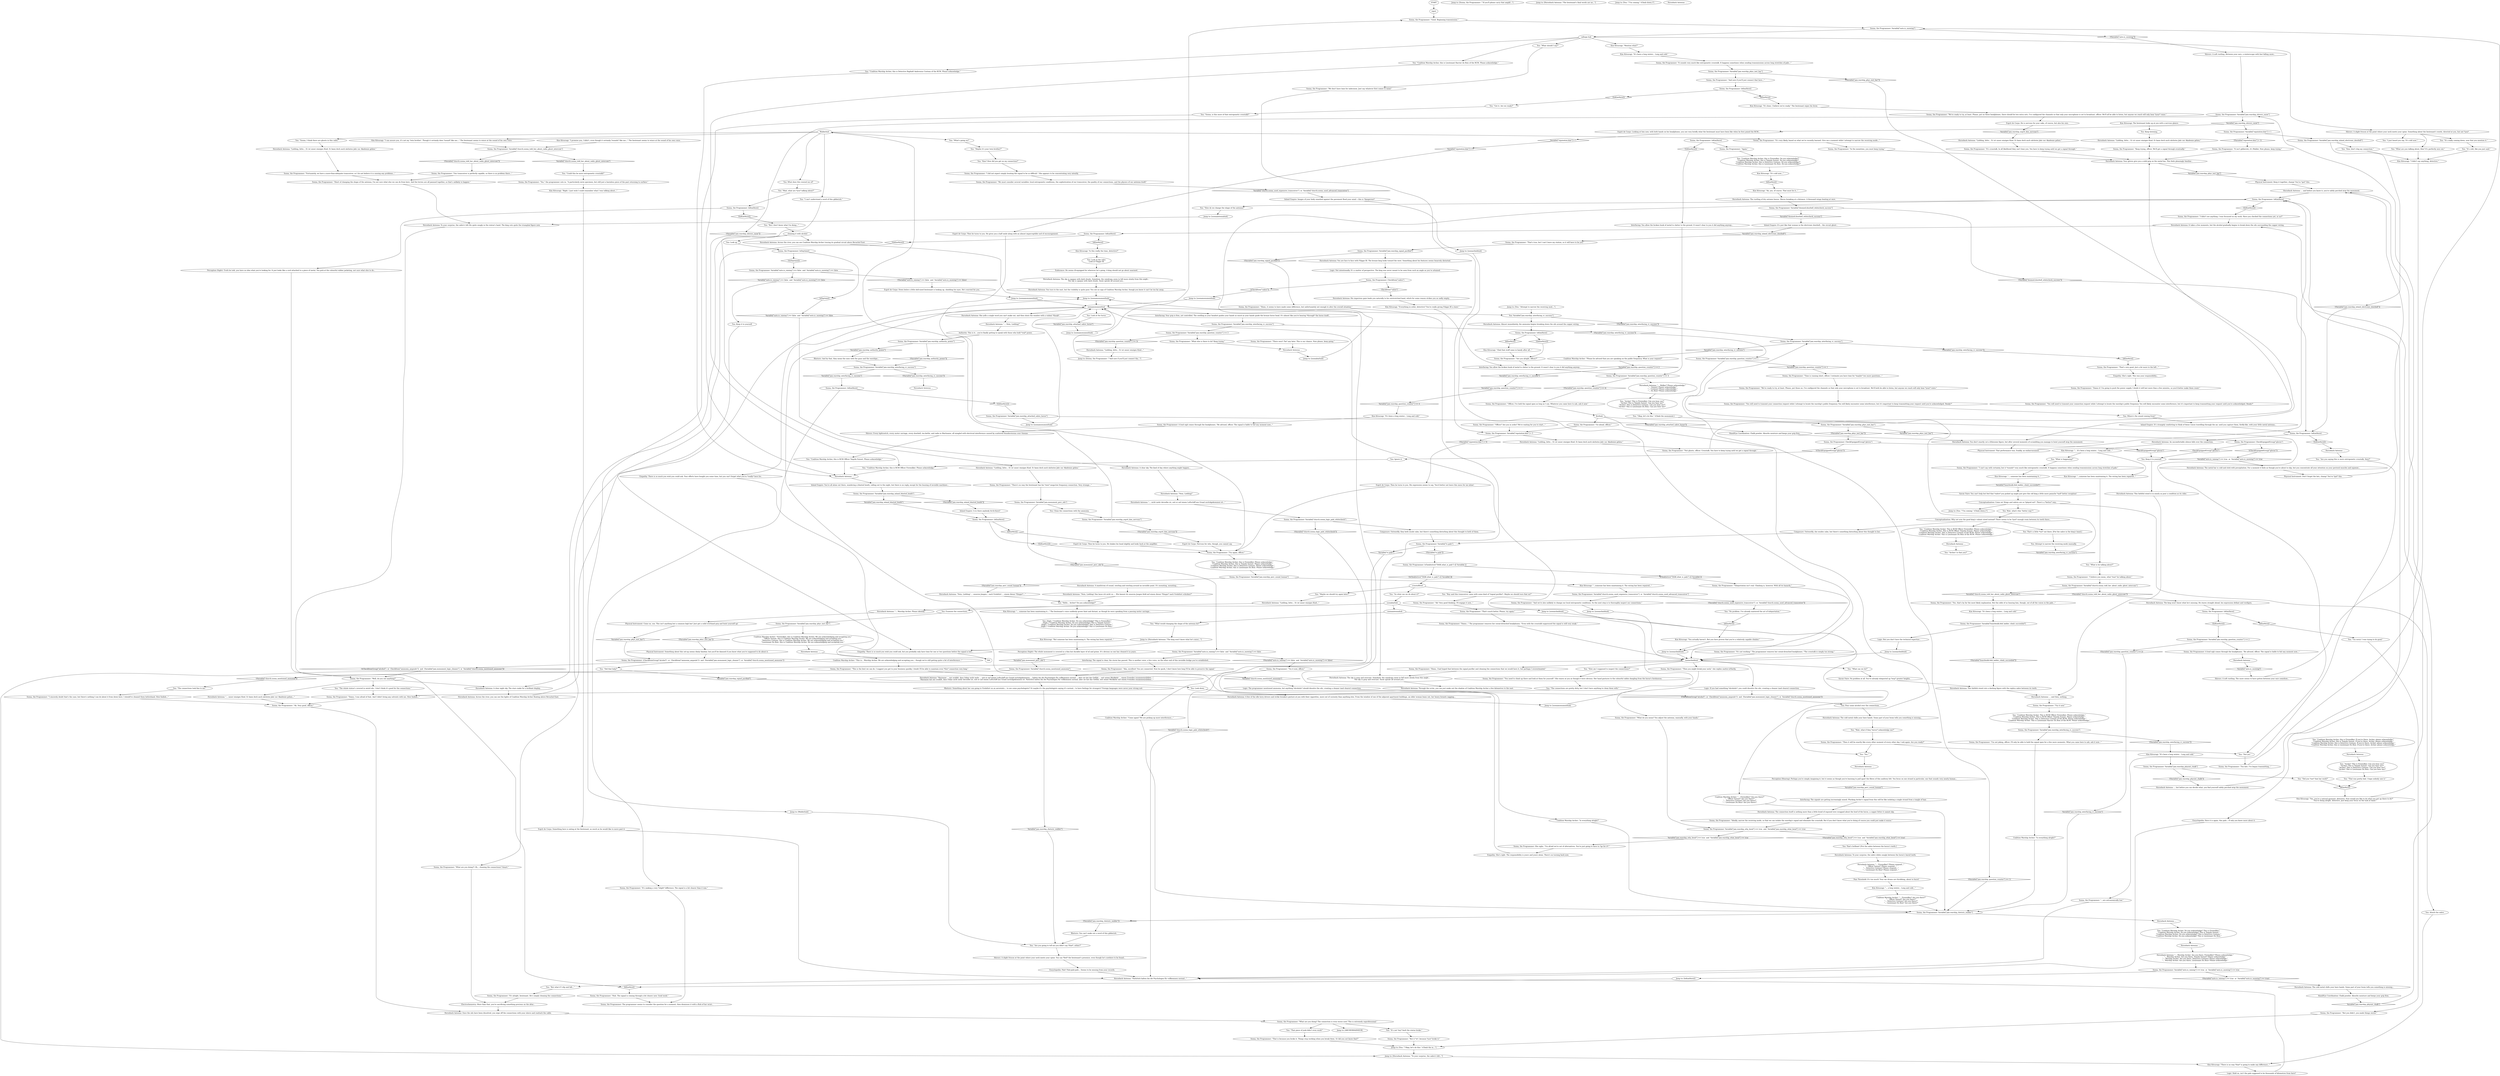 # JAM / COALITION WARSHIP ARCHER -- SOONA VERSION
# CUTSCENE where you attempt to contact Coalition Warship Archer with SOONA. PART OF THE MORALIST DREAM QUEST
# ==================================================
digraph G {
	  0 [label="START"];
	  1 [label="input"];
	  2 [label="You: \"Roy said this transceiver came with some kind of *signal purifier*. Maybe we should turn that on?\""];
	  3 [label="You: \"Yes.\""];
	  4 [label="Soona, the Programmer: \"Try again, officer.\""];
	  5 [label="Esprit de Corps: Then he turns to you. He gives you a half smile along with an almost imperceptible nod of encouragement."];
	  6 [label="Horseback Antenna: \"Liebling, bitte… Er ist unser einziges Kind. Er kann doch auch nächstes Jahr zur Akademie gehen.\""];
	  7 [label="You: \"What are you talking about, Kim? It's perfectly nice out.\""];
	  8 [label="Soona, the Programmer: \"I can't say with certainty, but it *sounds* very much like entroponetic crosstalk. It happens sometimes when sending transmissions across long stretches of pale.\""];
	  9 [label="Soona, the Programmer: \"It sounds very much like entroponetic crosstalk. It happens sometimes when sending transmissions across long stretches of pale...\""];
	  10 [label="Soona, the Programmer: \"We must consider several variables: local entroponetic conditions, the sophistication of our transceiver, the quality of our connections, and the physics of our antenna itself.\""];
	  11 [label="Soona, the Programmer: \"Damn, I was afraid of that. And I didn't bring any solvents with me. How foolish...\""];
	  12 [label="Soona, the Programmer: IsDaytime()"];
	  13 [label="IsDaytime()", shape=diamond];
	  14 [label="!(IsDaytime())", shape=diamond];
	  15 [label="Horseback Antenna: Through the scrim, you can just make out the shadow of Coalition Warship Archer a few kilometres to the east."];
	  16 [label="Soona, the Programmer: \"That is because you broke it. Things stop working when you break them. Or did you not know that?\""];
	  17 [label="Soona, the Programmer: \"Damn it! I'm going to push the power supply. I doubt it will last more than a few minutes, so you'd better make them count.\""];
	  18 [label="Soona, the Programmer: A loud sigh comes through the headphones. \"Be advised, officer. The signal is liable to fail any moment now...\""];
	  19 [label="Horseback Antenna: \"Liebling, bitte... Er ist unser einziges Kind...\""];
	  20 [label="Jump to: [Soona, the Programmer: \"\"If you'll please carry that amplif...\"]"];
	  21 [label="You: \"Maybe we should try again later?\""];
	  22 [label="Empathy: She's right. The responsibility is yours and yours alone. There's no turning back now."];
	  23 [label="Soona, the Programmer: She sighs. \"I'm afraid we're out of alternatives. You're just going to have to *go for it*.\""];
	  24 [label="Conceptualization: Come on! Kings and sabres are so *played out*. There's a *better* way..."];
	  25 [label="Horseback Antenna: ..."];
	  26 [label="Soona, the Programmer: IsKimHere()"];
	  27 [label="IsKimHere()", shape=diamond];
	  28 [label="!(IsKimHere())", shape=diamond];
	  29 [label="You: \"I can't understand a word of this gibberish.\""];
	  30 [label="Soona, the Programmer: \"I believe you mean, what *was* he talking about.\""];
	  31 [label="You: \"What is he talking about?\""];
	  32 [label="Jump to: [soonaclimbhub]"];
	  33 [label="Kim Kitsuragi: \"Is this really the time, detective?\""];
	  34 [label="Horseback Antenna: A few of the idle lorry drivers and strike breakers gesture at you with their cigarettes, more out of curiosity than anything else. From the window of one of the adjacent apartment buildings, an older woman leans out, her heavy breasts sagging..."];
	  35 [label="Jump to: [soonamonumenthub]"];
	  36 [label="You: \"It's not *my* fault the statue broke.\""];
	  37 [label="Jump to: [Horseback Antenna: \"The lieutenant's final words are ne...\"]"];
	  38 [label="You: \"Coalition Warship Archer, this is Firewalker. Please acknowledge.\"\n\"Coalition Warship Archer, this is Tequila Sunset. Please acknowledge.\"\n\"Coalition Warship Archer, this is Detective Costeau. Please acknowledge.\"\n\"Coalition Warship Archer, this is Lieutenant Du Bois. Please acknowledge.\""];
	  39 [label="Rhetoric: You can't make out a word of this gibberish."];
	  40 [label="Rhetoric: Something about her son going to Vredefort on an aerostatic... to see some psychologists? Or maybe it's the psychologists saying it's normal... to have feelings for strangers? Foreign languages were never your strong suit."];
	  41 [label="Soona, the Programmer: \"Ah! Very good thinking. I'll engage it now...\""];
	  42 [label="You: \"Archer! This is Firewalker. Can you hear me?\"\n\"Archer! This is Tequila Sunset. Can you hear me?\"\n\"Archer! This is Detective Costeau. Can you hear me?\"\n\"Archer! This is Lieutenant Du Bois. Can you hear me?\""];
	  43 [label="Soona, the Programmer: Variable[\"jam.warship_phys_inst_bar\"]"];
	  44 [label="Variable[\"jam.warship_phys_inst_bar\"]", shape=diamond];
	  45 [label="!(Variable[\"jam.warship_phys_inst_bar\"])", shape=diamond];
	  46 [label="Hand/Eye Coordination: Chalk powder. Absorbs moisture and keeps your grip firm."];
	  47 [label="Horseback Antenna: You don't exactly cut a lithesome figure, but after several moments of scrambling you manage to hoist yourself atop the monument."];
	  48 [label="Horseback Antenna: ... and before you know it, you're safely perched atop the monument."];
	  49 [label="You: \"Got it. Are we ready?\""];
	  50 [label="Shivers: A soft rustling. The snow seems to have gotten between your ears somehow..."];
	  51 [label="Soona, the Programmer: \"We don't have time for indecision. Just say whatever first comes to mind.\""];
	  52 [label="Perception (Hearing): Perhaps you're simply imagining it, but it seems as though you're learning to pull apart the fibres of this auditory felt. You focus on one strand in particular, one that sounds very nearly human..."];
	  53 [label="Soona, the Programmer: Variable[\"doomed.doorbell_whitecheck_success\"]"];
	  54 [label="Variable[\"doomed.doorbell_whitecheck_success\"]", shape=diamond];
	  55 [label="!(Variable[\"doomed.doorbell_whitecheck_success\"])", shape=diamond];
	  56 [label="Soona, the Programmer: \"Not ghosts, officer. Crosstalk. You have to keep trying until we get a signal through.\""];
	  57 [label="Kim Kitsuragi: \"It's been a long winter... Long and cold.\""];
	  58 [label="You: \"What can we do?\""];
	  59 [label="Soona, the Programmer: \"You need to climb up there and look at them for yourself.\" She stares at you as though it were obvious. Her hand gestures to the colourful cables dangling from the horse's forehooves."];
	  60 [label="Soona, the Programmer: \"I sincerely doubt that's the case, but there's nothing I can do about it from down here. I should've cleaned them beforehand. How foolish...\""];
	  61 [label="Horseback Antenna: Once the oils have been dissolved, you wipe off the connections with your sleeve and reattach the cable."];
	  62 [label="Soona, the Programmer: IsKimHere()"];
	  63 [label="IsKimHere()", shape=diamond];
	  64 [label="!(IsKimHere())", shape=diamond];
	  65 [label="You: Look at the horse."];
	  66 [label="Soona, the Programmer: Variable[\"jam.warship_question_counter\"] == 1"];
	  67 [label="Variable[\"jam.warship_question_counter\"] == 1", shape=diamond];
	  68 [label="!(Variable[\"jam.warship_question_counter\"] == 1)", shape=diamond];
	  69 [label="Physical Instrument: Keep it together, champ! You've *got* this."];
	  70 [label="Horseback Antenna: ..."];
	  71 [label="Coalition Warship Archer: \"This is... Warship Archer. We are acknowledging and accepting you... though we're still getting quite a bit of interference...\""];
	  72 [label="Soona, the Programmer: IsKimHere()"];
	  73 [label="IsKimHere()", shape=diamond];
	  74 [label="!(IsKimHere())", shape=diamond];
	  75 [label="Soona, the Programmer: \"Too late. I've begun transmitting...\""];
	  76 [label="Shivers: A soft rustling. Between your ears, a winterscape with fast falling snow..."];
	  77 [label="You: \"Coalition Warship Archer, this is Lieutenant Harrier du Bois of the RCM. Please acknowledge.\""];
	  78 [label="You: \"What's going on?\""];
	  79 [label="Kim Kitsuragi: \"Right. I just wish I could remember what I was talking about...\""];
	  80 [label="Soona, the Programmer: Variable[\"church.soona_told_her_about_radio_ghost_intercom\"]"];
	  81 [label="Variable[\"church.soona_told_her_about_radio_ghost_intercom\"]", shape=diamond];
	  82 [label="!(Variable[\"church.soona_told_her_about_radio_ghost_intercom\"])", shape=diamond];
	  83 [label="Soona, the Programmer: IsTaskActive(\"TASK.what_is_pale\")--[[ Variable[ ]]"];
	  84 [label="IsTaskActive(\"TASK.what_is_pale\")--[[ Variable[ ]]", shape=diamond];
	  85 [label="!(IsTaskActive(\"TASK.what_is_pale\")--[[ Variable[ ]])", shape=diamond];
	  86 [label="You: \"How am I supposed to inspect the connections?\""];
	  87 [label="Horseback Antenna: A clear sky. The kind of day where anything might happen..."];
	  88 [label="Soona, the Programmer: Variable[\"jam.warship_interfacing_rc_success\"]"];
	  89 [label="Variable[\"jam.warship_interfacing_rc_success\"]", shape=diamond];
	  90 [label="!(Variable[\"jam.warship_interfacing_rc_success\"])", shape=diamond];
	  91 [label="Interfacing: You allow the broken hunk of metal to clatter to the ground. It wasn't clear to you it did anything anyway..."];
	  92 [label="Soona, the Programmer: CheckEquippedGroup(\"gloves\")"];
	  93 [label="CheckEquippedGroup(\"gloves\")", shape=diamond];
	  94 [label="!(CheckEquippedGroup(\"gloves\"))", shape=diamond];
	  95 [label="Physical Instrument: Don't forget the lats, champ! You've *got* this."];
	  96 [label="Horseback Antenna: The metal bar is cold and slick with precipitation. For a moment it feels as though you're about to slip, but you concentrate all your attention on your pectoral muscles and squeeze..."];
	  97 [label="Soona, the Programmer: \"I didn't see anything. I was focussed on my work. Have you checked the connections yet, or no?\""];
	  98 [label="Physical Instrument: Something about this set-up seems dimly familiar, but you'll be damned if you know what you're supposed to do about it."];
	  99 [label="You: Wait, what's this \"better way\"?"];
	  100 [label="Soona, the Programmer: \"Try it now.\""];
	  101 [label="Pain Threshold: It's too much! Your ear drums are throbbing, about to burst!"];
	  102 [label="You: \"Coalition Warship Archer, this is Detective Raphaël Ambrosius Costeau of the RCM. Please acknowledge.\""];
	  103 [label="You: \"What should I say?\""];
	  104 [label="Inland Empire: I-i-is there anybody th-th-there?"];
	  105 [label="Esprit de Corps: Nervous for who, though, you cannot say."];
	  106 [label="Inland Empire: It's just like that woman in the electronic doorbell... the circuit ghost..."];
	  107 [label="Soona, the Programmer: \"In the meantime, you must keep trying.\""];
	  108 [label="Soona, the Programmer: Variable[\"church.soona_told_her_about_radio_ghost_intercom\"]"];
	  109 [label="Variable[\"church.soona_told_her_about_radio_ghost_intercom\"]", shape=diamond];
	  110 [label="!(Variable[\"church.soona_told_her_about_radio_ghost_intercom\"])", shape=diamond];
	  111 [label="You: \"Could this be more entroponetic crosstalk?\""];
	  112 [label="Soona, the Programmer: \"Yes,\" the programmer cuts in. \"A particularly eerie specimen, but still just a harmless piece of the past returning to surface.\""];
	  113 [label="Horseback Antenna: \"Natürlich halten ihn die Psychologen für vollkommen normal...\""];
	  114 [label="Soona, the Programmer: Variable[\"tc.pale\"]"];
	  115 [label="Variable[\"tc.pale\"]", shape=diamond];
	  116 [label="!(Variable[\"tc.pale\"])", shape=diamond];
	  117 [label="You: \"The whole statue's covered in weird oils. I don't think it's good for the connections.\""];
	  118 [label="Soona, the Programmer: IsKimHere()"];
	  119 [label="IsKimHere()", shape=diamond];
	  120 [label="!(IsKimHere())", shape=diamond];
	  121 [label="Electrochemistry: More than that, you're sacrificing something precious on the altar..."];
	  122 [label="Soona, the Programmer: Variable[\"auto.is_raining\"] == false  and  Variable[\"auto.is_snowing\"] == false"];
	  123 [label="Variable[\"auto.is_raining\"] == false  and  Variable[\"auto.is_snowing\"] == false", shape=diamond];
	  124 [label="!(Variable[\"auto.is_raining\"] == false  and  Variable[\"auto.is_snowing\"] == false)", shape=diamond];
	  125 [label="Soona, the Programmer: Variable[\"jam.warship_authority_power\"]"];
	  126 [label="Variable[\"jam.warship_authority_power\"]", shape=diamond];
	  127 [label="!(Variable[\"jam.warship_authority_power\"])", shape=diamond];
	  128 [label="Soona, the Programmer: Variable[\"jam.warship_interfacing_rc_success\"]"];
	  129 [label="Variable[\"jam.warship_interfacing_rc_success\"]", shape=diamond];
	  130 [label="!(Variable[\"jam.warship_interfacing_rc_success\"])", shape=diamond];
	  131 [label="You: \"That piece of junk didn't even work!\""];
	  132 [label="Horseback Antenna: ... but before you can decide what, you find yourself safely perched atop the monument."];
	  133 [label="Soona, the Programmer: Variable[\"jam.warship_why_bend\"] == true  and  Variable[\"jam.warship_what_bend\"] == true"];
	  134 [label="Variable[\"jam.warship_why_bend\"] == true  and  Variable[\"jam.warship_what_bend\"] == true", shape=diamond];
	  135 [label="!(Variable[\"jam.warship_why_bend\"] == true  and  Variable[\"jam.warship_what_bend\"] == true)", shape=diamond];
	  136 [label="Coalition Warship Archer: \"Is everything alright?\""];
	  137 [label="Kim Kitsuragi: \"It's been a long winter... Long and cold.\""];
	  138 [label="You: \"Not yet.\""];
	  139 [label="Soona, the Programmer: \"Then it will be exactly like every other moment of every other day. I ask again: Are you ready?\""];
	  140 [label="Esprit de Corps: Then he turns to you. His expression seems to say, 'You'd better not leave this mess for me alone'."];
	  141 [label="Kim Kitsuragi: \"I didn't say anything, detective.\""];
	  142 [label="Jump to: [soonaclimbhub]"];
	  143 [label="Kim Kitsuragi: \"Glad that stuff came in handy after all...\""];
	  144 [label="Logic: Not intentionally. It’s a matter of perspective. The king was never meant to be seen from such an angle as you’ve attained."];
	  145 [label="Horseback Antenna: You turn to the east, but the visibility is quite poor. You see no sign of Coalition Warship Archer, though you know it can't be too far away."];
	  146 [label="Horseback Antenna: His imperious gaze leads you naturally to his outstretched hand, which for some reason strikes you as sadly empty..."];
	  147 [label="Jump to: [soonamonumenthub]"];
	  148 [label="Soona, the Programmer: \"But you didn't, you made things worse.\""];
	  149 [label="Soona, the Programmer: \"But it *is*, because *you* broke it.\""];
	  150 [label="Soona, the Programmer: \"This is the best we can do. I suggest you get to your business quickly. I doubt I'll be able to maintain even *this* connection very long.\""];
	  151 [label="Jump to: [You: \"\"I'm coming.\" (Climb down.)\"]"];
	  152 [label="Jump to: [You: \"Attempt to narrow the receiving mod...\"]"];
	  153 [label="You: \"Coalition Warship Archer, this is Firewalker. Do you acknowledge?\"\n\"Coalition Warship Archer, this is Tequila Sunset. Do you acknowledge?\"\n\"Coalition Warship Archer, this is Detective Costeau. Do you acknowledge?\"\n\"Coalition Warship Archer, this is Lieutenant Du Bois. Do you acknowledge?\""];
	  154 [label="You: \"So what can we do about it?\""];
	  155 [label="Kim Kitsuragi: \"But someone has been maintaining it. The wiring has been repaired...\""];
	  156 [label="Horseback Antenna: The cold metal chills your bare hands. Some part of your brain tells you something is missing..."];
	  157 [label="You: \"What would changing the shape of the antenna do?\""];
	  158 [label="You: That's a little *too* out there. [Put the sabre in the king's hand.]"];
	  159 [label="Horseback Antenna: To your surprise, the sabre slides snugly between the horse's bared teeth."];
	  160 [label="You: \"Coalition Warship Archer. This is RCM Officer Firewalker. Please acknowledge.\"\n\"Coalition Warship Archer. This is RCM Officer Tequila Sunset. Please acknowledge.\"\n\"Coalition Warship Archer. This is Detective Costeau of the RCM. Please acknowledge.\"\n\"Coalition Warship Archer. This is Lieutenant Harrier Du Bois of the RCM. Please acknowledge.\""];
	  161 [label="Soona, the Programmer: \"We're ready to try, at least. Please, put on these headphones, there should be two extra sets. I've configured the channels so that only your microphone is set to broadcast, officer. We'll all be able to listen, but anyone we reach will only hear *your* voice.\""];
	  162 [label="Soona, the Programmer: Variable[\"jam.warship_inland_blasted_heath\"]"];
	  163 [label="Variable[\"jam.warship_inland_blasted_heath\"]", shape=diamond];
	  164 [label="!(Variable[\"jam.warship_inland_blasted_heath\"])", shape=diamond];
	  165 [label="You: What does this remind me of?"];
	  166 [label="You: \"It's really coming down, now that you mention it.\""];
	  167 [label="Jump to: [soonaclimbhub]"];
	  168 [label="Soona, the Programmer: Variable[\"church.soona_mentioned_ammonia\"]"];
	  169 [label="Variable[\"church.soona_mentioned_ammonia\"]", shape=diamond];
	  170 [label="!(Variable[\"church.soona_mentioned_ammonia\"])", shape=diamond];
	  171 [label="Soona, the Programmer: \"Well, do you see anything?\""];
	  172 [label="Soona, the Programmer: \"What are you doing?! Oh... cleaning the connections? Smart.\""];
	  173 [label="Soona, the Programmer: CheckItem(\"sabre\")"];
	  174 [label="CheckItem(\"sabre\")", shape=diamond];
	  175 [label="!(CheckItem(\"sabre\"))", shape=diamond];
	  176 [label="Soona, the Programmer: IsKimHere()"];
	  177 [label="IsKimHere()", shape=diamond];
	  178 [label="!(IsKimHere())", shape=diamond];
	  179 [label="Horseback Antenna: ..."];
	  180 [label="Soona, the Programmer: \"Officer, I've held the signal open as long as I can. Whatever you came here to ask, ask it now.\""];
	  181 [label="You: \"Hello... Archer? Do you acknowledge?\""];
	  182 [label="Kim Kitsuragi: \"It's cold now...\""];
	  183 [label="Horseback Antenna: \"... Warship Archer. Are you there, Firewalker? Please acknowledge.\"\n\"... Warship Archer. Are you there, Tequila Sunset? Please acknowledge.\"\n\"... Warship Archer. Are you there, Detective Costeau? Please acknowledge.\"\n\"... Warship Archer. Are you there, Lieutenant Du Bois? Please acknowledge.\""];
	  184 [label="Horseback Antenna: \"... Warship Archer. Please identify.\""];
	  185 [label="Kim Kitsuragi: \"Yes, you're a natural gymnast, detective. Now would you like to do what you got up there to do?\"\n\"You're doing alright, detective. Just keep your focus on the task at hand.\"
"];
	  186 [label="You: Attach the sabre."];
	  187 [label="Kim Kitsuragi: \"... a long winter... Long and cold...\""];
	  188 [label="Soona, the Programmer: CheckEquippedGroup(\"gloves\")"];
	  189 [label="CheckEquippedGroup(\"gloves\")", shape=diamond];
	  190 [label="!(CheckEquippedGroup(\"gloves\"))", shape=diamond];
	  191 [label="Kim Kitsuragi: \"It's done. I believe we're ready.\" The lieutenant wipes his brow."];
	  192 [label="Soona, the Programmer: Variable[\"jam.warship_shivers_snow\"]"];
	  193 [label="Variable[\"jam.warship_shivers_snow\"]", shape=diamond];
	  194 [label="!(Variable[\"jam.warship_shivers_snow\"])", shape=diamond];
	  195 [label="Inland Empire: You're all alone out there, wandering a blasted heath, calling out to the night, but there is no reply, except for the buzzing of invisible machines..."];
	  196 [label="Soona, the Programmer: \"It's crosstalk. In all likelihood they can't hear you. You have to keep trying until we get a signal through.\""];
	  197 [label="Soona, the Programmer: \"Keep trying, officer. We'll get a signal through eventually.\""];
	  198 [label="Horseback Antenna: \"Liebling, bitte… Er ist unser einziges Kind. Er kann doch auch nächstes Jahr zur Akademie gehen.\""];
	  199 [label="Kim Kitsuragi: \"... It's been a long winter... Long and cold...\""];
	  200 [label="Esprit de Corps: Something here is eating at the lieutenant, as much as he would like to move past it."];
	  201 [label="soonaclimbhub"];
	  202 [label="Kim Kitsuragi: \"You actually haven't. But you have proven that you're a relatively capable climber.\""];
	  203 [label="Soona, the Programmer: \"Hmm, it seems to have made some difference, but unfortunately not enough to alter the overall situation.\""];
	  204 [label="Logic: The programmer mentioned ammonia, but anything *alcoholic* should dissolve the oils, creating a cleaner (and clearer) connection."];
	  205 [label="soonamonumenthub"];
	  206 [label="Horseback Antenna: Across the river, you can see the lights of Coalition Warship Archer floating above Revachol East."];
	  207 [label="Rhetoric: And by that, they mean the ones with the guns and the warships..."];
	  208 [label="Horseback Antenna: \"Nein, Liebling! ... unseren Jungen... nach Vredefort ... einem dieser *Dinger*...\""];
	  209 [label="Horseback Antenna: ..."];
	  210 [label="Physical Instrument: That performance was, frankly, an embarrassment."];
	  211 [label="Conceptualization: Why not arm the good king's valiant steed instead? There seems to be *just* enough room between its teeth there..."];
	  212 [label="Kim Kitsuragi: \"It's been a long winter... Long and cold.\""];
	  213 [label="Soona, the Programmer: \"Officer? Are you in order? We're waiting for you to start...\""];
	  214 [label="You: \"Coalition Warship Archer, this is RCM Officer Tequila Sunset. Please acknowledge.\""];
	  215 [label="Kim Kitsuragi: \"Mention what?\""];
	  216 [label="You: \"It's cold, like you just said.\""];
	  217 [label="Kim Kitsuragi: \"It's been a long winter... Long and cold.\""];
	  218 [label="Soona, the Programmer: IsKimHere()"];
	  219 [label="IsKimHere()", shape=diamond];
	  220 [label="!(IsKimHere())", shape=diamond];
	  221 [label="Perception (Sight): Truth be told, you have no idea what you're looking for. It just looks like a cord attached to a piece of metal. You pick at the colourful rubber jacketing, not sure what else to do..."];
	  222 [label="Soona, the Programmer: Variable[\"auto.is_raining\"] == false  and  Variable[\"auto.is_snowing\"] == false"];
	  223 [label="Variable[\"auto.is_raining\"] == false  and  Variable[\"auto.is_snowing\"] == false", shape=diamond];
	  224 [label="!(Variable[\"auto.is_raining\"] == false  and  Variable[\"auto.is_snowing\"] == false)", shape=diamond];
	  225 [label="Interfacing: The signal is clear, the storm has passed. This is another voice, a live voice, on the other end of this invisible bridge you've established..."];
	  226 [label="Authority: This is it... you're finally getting to speak with those who hold *real* power."];
	  227 [label="Horseback Antenna: \"Marianne ... mir erzählt, dass Oskar nicht mehr ... seit er auf einem Luftschiff aus Graad zurückgekommen ... halten ihn die Psychologen für vollkommen normal ... aber sie hat das Gefühl ... seit seiner Rückkehr ... einem Fremden zusammenzuleben...\"\n\"Marianne hat mir erzählt, dass Oskar nicht mehr derselbe ist, seit er auf einem Luftschiff aus Graad zurückgekommen ist. Natürlich halten ihn die Psychologen für vollkommen normal, aber sie hat das Gefühl, seit seiner Rückkehr mit einem Fremden zusammenzuleben...\""];
	  228 [label="Kim Kitsuragi: \"... someone has been maintaining it...\" The lieutenant's voice suddenly grows faint and distant, as though he were speaking from a passing motor carriage..."];
	  229 [label="Soona, the Programmer: \"That's much better. Please, try again.\""];
	  230 [label="You: (Sigh.) \"Coalition Warship Archer. Do you acknowledge? This is Firewalker.\"\n(Sigh.) \"Coalition Warship Archer. Do you acknowledge? This is Tequila Sunset.\"\n(Sigh.) \"Coalition Warship Archer. Do you acknowledge? This is Detective Costeau.\"\n(Sigh.) \"Coalition Warship Archer. Do you acknowledge? This is Lieutenant Du Bois.\""];
	  231 [label="Horseback Antenna: ..."];
	  232 [label="Perception (Sight): The whole monument is covered in a thin but durable layer of oil and grime. It's obvious no one has cleaned it in years."];
	  233 [label="Soona, the Programmer: \"Ideally, narrow the receiving mode, so that we can isolate the warship's signal and eliminate the crosstalk. But if you don't know what you're doing of course you could just make it worse.\""];
	  234 [label="Jump to: [Horseback Antenna: \"The king won't know what he's missi...\"]"];
	  235 [label="Horseback Antenna: This faithful steed is in nearly as poor a condition as its rider."];
	  236 [label="Hand/Eye Coordination: Chalk powder. Absorbs moisture and keeps your grip firm."];
	  237 [label="You: \"Wait, what if they *never* acknowledge me?\""];
	  238 [label="Soona, the Programmer: \"Go ahead, officer.\""];
	  239 [label="You: \"Coalition Warship Archer, this is RCM Officer Firewalker. Please acknowledge.\""];
	  240 [label="Shivers: A slight frisson at the point where your neck meets your spine. Something about the lieutenant's words, directed at you, but not *you*."];
	  241 [label="Kim Kitsuragi: \"Ah, yes, of course. That must be it...\""];
	  242 [label="Kim Kitsuragi: \"... someone has been maintaining it...\""];
	  243 [label="Jump to: [soonaclimbhub]"];
	  244 [label="Soona, the Programmer: Variable[\"jam.warship_signal_purified\"]"];
	  245 [label="Variable[\"jam.warship_signal_purified\"]", shape=diamond];
	  246 [label="!(Variable[\"jam.warship_signal_purified\"])", shape=diamond];
	  247 [label="Horseback Antenna: You are face to face with Filippe III. The bronze king looks toward the west. Something about his features seems bizarrely distorted."];
	  248 [label="Endurance: He seems ill-equipped for wherever he’s going. A king should not go about unarmed."];
	  249 [label="Kim Kitsuragi: \"Everything in order, detective? You're really giving Filippe III a stare.\""];
	  250 [label="You: \"I'm sorry! I was trying to do good.\""];
	  251 [label="Jump to: [ARCHERMAINHUB]"];
	  252 [label="Soona, the Programmer: Variable[\"jam.warship_rhetoric_walder\"]"];
	  253 [label="Variable[\"jam.warship_rhetoric_walder\"]", shape=diamond];
	  254 [label="!(Variable[\"jam.warship_rhetoric_walder\"])", shape=diamond];
	  255 [label="Horseback Antenna: ..."];
	  256 [label="Horseback Antenna: ..."];
	  257 [label="You: \"That was pretty bad. I hope nobody saw it.\""];
	  258 [label="You: Examine the connections."];
	  259 [label="soonaantennahub"];
	  260 [label="Horseback Antenna: To your surprise, the sabre's hilt fits quite snugly in the statue's hand. The king cuts quite the triumphal figure now."];
	  261 [label="Kim Kitsuragi: \"There is no way *that* is going to make any difference...\""];
	  262 [label="Soona, the Programmer: \"Huh. The signal is coming through a bit clearer now. Good work.\""];
	  263 [label="Soona, the Programmer: Variable[\"jam.warship_attached_sabre_horse\"]"];
	  264 [label="Variable[\"jam.warship_attached_sabre_horse\"]", shape=diamond];
	  265 [label="!(Variable[\"jam.warship_attached_sabre_horse\"])", shape=diamond];
	  266 [label="Jump to: [soonamonumenthub]"];
	  267 [label="Soona, the Programmer: The programmer seems to consider the question for a moment, then dismisses it with a flick of her wrist..."];
	  268 [label="Kim Kitsuragi: The lieutenant looks up at you with a nervous glance."];
	  269 [label="Esprit de Corps: Then he turns to you. He shakes his head slightly and looks back at the amplifier."];
	  270 [label="Soona, the Programmer: \"It isn't gibberish, it's Walder. Now please, keep trying.\""];
	  271 [label="Soona, the Programmer: \"There's no way the lieutenant has his *own* mega-low frequency connection. Very strange...\""];
	  272 [label="Soona, the Programmer: \"I did not expect simply locating the signal to be so difficult.\" She appears to be concentrating very intently."];
	  273 [label="Savoir Faire: No problem at all. You've already teleported up *way* greater heights."];
	  274 [label="Savoir Faire: You can't help but feel that *sabre* you picked up might just give this old king a little more panache *and* better reception!"];
	  275 [label="Horseback Antenna: The sky is opaque with dark clouds. Somehow, the raindrops seem to fall more slowly from this angle...\nThe sky is opaque with dark clouds. Snow spirals all around you..."];
	  276 [label="Esprit de Corps: Down below a little doll-sized lieutenant is looking up, shielding his eyes. He's worried for you."];
	  277 [label="Horseback Antenna: \"... Nein, Liebling!\""];
	  278 [label="Empathy: She's right. This was your responsibility..."];
	  279 [label="Jump to: [You: \"\"Okay, let's do this.\" (Climb the m...\"]"];
	  280 [label="Soona, the Programmer: \"There won't *be* any later. This is our chance. Now please, keep going.\""];
	  281 [label="Horseback Antenna: \"Liebling, bitte… Er ist unser einziges Kind...\""];
	  282 [label="You: \"Okay, let's do this.\" (Climb the monument.)"];
	  283 [label="Jump to: [Horseback Antenna: \"To your surprise, the sabre's hilt...\"]"];
	  284 [label="You: Attempt to narrow the receiving mode manually."];
	  285 [label="You: Variable[\"jam.warship_interfacing_rc_success\"]"];
	  286 [label="Variable[\"jam.warship_interfacing_rc_success\"]", shape=diamond];
	  287 [label="!(Variable[\"jam.warship_interfacing_rc_success\"])", shape=diamond];
	  288 [label="Horseback Antenna: Almost immediately, the ammonia begins breaking down the oils around the copper wiring."];
	  289 [label="Soona, the Programmer: Variable[\"jam.warship_esprit_kim_nervous\"]"];
	  290 [label="Variable[\"jam.warship_esprit_kim_nervous\"]", shape=diamond];
	  291 [label="!(Variable[\"jam.warship_esprit_kim_nervous\"])", shape=diamond];
	  292 [label="Walderhub"];
	  293 [label="You: \"Are you going to tell me you didn't say *that*, either?\""];
	  294 [label="Kim Kitsuragi: \"...someone has been maintaining it. The wiring has been repaired...\""];
	  295 [label="You: \"Are you saying this is more entroponetic crosstalk, then?\""];
	  296 [label="Soona, the Programmer: \"Yes, that's by far the most likely explanation. But the odds of us hearing him, though, out of all the voices in the pale...\""];
	  297 [label="Soona, the Programmer: \"...are astronomically low.\""];
	  298 [label="Soona, the Programmer: Variable[\"boardwalk.feld_ladder_climb_succeeded\"]"];
	  299 [label="Variable[\"boardwalk.feld_ladder_climb_succeeded\"]", shape=diamond];
	  300 [label="!(Variable[\"boardwalk.feld_ladder_climb_succeeded\"])", shape=diamond];
	  301 [label="Logic: But you don't have the technical expertise..."];
	  302 [label="You: \"The connections are pretty dirty, but I don't have anything to clean them with.\""];
	  303 [label="Horseback Antenna: \"... unser einziges Kind. Er kann doch auch nächstes Jahr zur Akademie gehen...\""];
	  304 [label="Horseback Antenna: The sky is gray and overcast. Somehow, the raindrops seem to fall more slowly from this angle...\nThe sky is gray and overcast. Snow spirals all around you..."];
	  305 [label="Soona, the Programmer: \"Try it now, officer.\""];
	  306 [label="Soona, the Programmer: \"Aha, excellent! You are connected. Now be quick, I don't know how long I'll be able to preserve the signal.\""];
	  307 [label="Horseback Antenna: ..."];
	  308 [label="Soona, the Programmer: Variable[\"jam.warship_interfacing_rc_success\"]"];
	  309 [label="Variable[\"jam.warship_interfacing_rc_success\"]", shape=diamond];
	  310 [label="!(Variable[\"jam.warship_interfacing_rc_success\"])", shape=diamond];
	  311 [label="Soona, the Programmer: \"I'm not joking, officer. I'll only be able to hold the signal open for a few more moments. What you came here to ask, ask it now...\""];
	  312 [label="Soona, the Programmer: \"Time is running short, officer. I estimate you have time for *maybe* two more questions...\""];
	  313 [label="Jump to: [Soona, the Programmer: \"\"And now if you'll just connect tha...\"]"];
	  314 [label="You: \"Coalition Warship Archer, this is Firewalker. If you're there, Archer, please acknowledge.\"\n\"Coalition Warship Archer, this is Tequila Sunset. If you're there, Archer, please acknowledge.\"\n\"Coalition Warship Archer, this is Detective Costeau. If you're there, Archer, please acknowledge.\"\n\"Coalition Warship Archer, this is Lieutenant Du Bois. If you're there, Archer, please acknowledge.\"
"];
	  315 [label="Horseback Antenna: Your gloves give you a solid grip on the metal bar. This feels pleasingly familiar..."];
	  316 [label="You: Keep it to yourself."];
	  317 [label="You: \"Coalition Warship Archer. This is RCM Officer Firewalker. Please acknowledge.\"\n\"Coalition Warship Archer. This is RCM Officer Tequila Sunset. Please acknowledge.\"\n\"Coalition Warship Archer. This is Detective Costeau of the RCM. Please acknowledge.\"\n\"Coalition Warship Archer. This is Lieutenant Du Bois of the RCM. Please acknowledge.\""];
	  318 [label="Coalition Warship Archer: \"Is everything alright?\""];
	  319 [label="firsthub"];
	  320 [label="You: Where's the sound coming from?"];
	  321 [label="Soona, the Programmer: Variable[\"reputation.kim\"] > 1"];
	  322 [label="Variable[\"reputation.kim\"] > 1", shape=diamond];
	  323 [label="!(Variable[\"reputation.kim\"] > 1)", shape=diamond];
	  324 [label="Soona, the Programmer: Variable[\"jam.warship_inland_electronic_doorbell\"]"];
	  325 [label="Variable[\"jam.warship_inland_electronic_doorbell\"]", shape=diamond];
	  326 [label="!(Variable[\"jam.warship_inland_electronic_doorbell\"])", shape=diamond];
	  327 [label="You: \"Kim, don't clog my connection.\""];
	  328 [label="You: \"I just heard you say, 'It's cold now'.\""];
	  329 [label="Kim Kitsuragi: \"I promise you, I didn't, even though it certainly *sounds* like me...\" The lieutenant seems to wince at the sound of his own voice."];
	  330 [label="Shivers: A slight frisson at the point where your neck meets your spine. You can *feel* the lieutenant's presence, even though he's nowhere to be found..."];
	  331 [label="Horseback Antenna: ..."];
	  332 [label="Soona, the Programmer: Variable[\"jam.monument_perc_oils\"]"];
	  333 [label="Variable[\"jam.monument_perc_oils\"]", shape=diamond];
	  334 [label="!(Variable[\"jam.monument_perc_oils\"])", shape=diamond];
	  335 [label="You: Clean the connections with the ammonia."];
	  336 [label="Horseback Antenna: Across the river, you can see Coalition Warship Archer tracing its gradual circuit above Revachol East."];
	  337 [label="Horseback Antenna: \"Nein, Liebling!\""];
	  338 [label="Soona, the Programmer: Variable[\"jam.warship_question_counter\"] == 4"];
	  339 [label="Variable[\"jam.warship_question_counter\"] == 4", shape=diamond];
	  340 [label="!(Variable[\"jam.warship_question_counter\"] == 4)", shape=diamond];
	  341 [label="Horseback Antenna: \"... Walker? Please acknowledge.\"\n\"... Sunset? Please acknowledge.\"\n\"... Costeau? Please acknowledge.\"\n\"... Du Bois? Please acknowledge.\""];
	  342 [label="Jump to: [soonabarhub]"];
	  343 [label="Horseback Antenna: It takes a few moments, but the alcohol gradually begins to break down the oils surrounding the copper wiring."];
	  344 [label="Horseback Antenna: The cold metal chills your bare hands. Some part of your brain tells you something is missing..."];
	  345 [label="You: Ignore it."];
	  346 [label="Esprit de Corps: Looking at him now, with both hands on his headphones, you see very briefly what the lieutenant must have been like when he first joined the RCM..."];
	  347 [label="Horseback Antenna: \"Liebling, bitte… Er ist unser einziges Kind. Er kann doch auch nächstes Jahr zur Akademie gehen.\""];
	  348 [label="You: \"Maybe it's your twin brother?\""];
	  349 [label="You: \"What is happening?\""];
	  350 [label="Soona, the Programmer: \"Our transceiver is perfectly capable, so there is no problem there...\""];
	  351 [label="You: \"No problem. I've already mastered the art of teleportation.\""];
	  352 [label="Soona, the Programmer: \"Hmm, I had hoped that between the signal purifier and cleaning the connections that we would have it, but perhaps I overestimated.\""];
	  353 [label="You: Look down."];
	  354 [label="Horseback Antenna: She yells a single word you can't make out, and then shuts the window with a violent *thunk*."];
	  355 [label="Jump to: [soonamonumenthub]"];
	  356 [label="Jump to: [soonamonumenthub]"];
	  357 [label="Interfacing: You allow the broken hunk of metal to clatter to the ground. It wasn't clear to you it did anything anyway..."];
	  358 [label="Soona, the Programmer: \"That's very good. Just a bit more to the left...\""];
	  359 [label="Soona, the Programmer: Variable[\"jam.warship_interfacing_rc_success\"]"];
	  360 [label="Variable[\"jam.warship_interfacing_rc_success\"]", shape=diamond];
	  361 [label="!(Variable[\"jam.warship_interfacing_rc_success\"])", shape=diamond];
	  362 [label="Soona, the Programmer: Variable[\"jam.warship_question_counter\"] >= 3"];
	  363 [label="Variable[\"jam.warship_question_counter\"] >= 3", shape=diamond];
	  364 [label="!(Variable[\"jam.warship_question_counter\"] >= 3)", shape=diamond];
	  365 [label="Soona, the Programmer: \"What else is there to do? Keep trying.\""];
	  366 [label="soonabarhub"];
	  367 [label="Soona, the Programmer: IsKimHere()"];
	  368 [label="IsKimHere()", shape=diamond];
	  369 [label="!(IsKimHere())", shape=diamond];
	  370 [label="You: \"How do we change the shape of the antenna?\""];
	  371 [label="Coalition Warship Archer: \"... Firewalker? Are you there?\"\n\"... Officer Sunset? Are you there?\"\n\"... Detective Costeau? Are you there?\"\n\"... Lieutenant Du Bois? Are you there?\""];
	  372 [label="Shivers: Every lightswitch, every motor carriage, every doorbell, tea kettle, and radio in Martinaise, all mingled with electrical interference caused by scattered thunderstorms over Ozonne."];
	  373 [label="Inland Empire: It's strangely comforting to think of these voices travelling through the air, until you capture them, firefly-like, with your little metal antenna..."];
	  374 [label="Soona, the Programmer: \"That's true, but I can't leave my station, so it will have to be you.\""];
	  375 [label="cleaning it with alcohol"];
	  376 [label="You: Pour some alcohol over the connections."];
	  377 [label="You: Look up."];
	  378 [label="Empathy: There is so much you wish you could ask. Your efforts have bought you some time, but you can't forget what you're *really* here for..."];
	  379 [label="Soona, the Programmer: IsKimHere()"];
	  380 [label="IsKimHere()", shape=diamond];
	  381 [label="!(IsKimHere())", shape=diamond];
	  382 [label="Soona, the Programmer: \"It's making a very *slight* difference. The signal is a bit clearer than it was.\""];
	  383 [label="Logic: Hold on, isn't the pale supposed to be thousands of kilometres from here?"];
	  384 [label="Coalition Warship Archer: \"Come again? We are picking up more interference...\""];
	  385 [label="Soona, the Programmer: \"We're ready to try, at least. Please, put those on. I've configured the channels so that only your microphone is set to broadcast. We'll both be able to listen, but anyone we reach will only hear *your* voice.\""];
	  386 [label="You: \"Soona, is this more of that entroponetic crosstalk?\""];
	  387 [label="You: \"Soona, I think there are ghosts in this radio.\""];
	  388 [label="Kim Kitsuragi: \"I can assure you, it's not my 'twin brother'. Though it certainly does *sound* like me...\" The lieutenant seems to wince at the sound of his own voice."];
	  389 [label="You: \"Kim? How did you get on my connection?\""];
	  390 [label="Encyclopedia: Pale? Pale-pale-pale... Seems to be missing from your records."];
	  391 [label="crosstalkhub"];
	  392 [label="You: \"But what if I slip and fall...\""];
	  393 [label="Logic: If you had something *alcoholic*, you could dissolve the oils, creating a cleaner (and clearer) connection."];
	  394 [label="You: \"The connections look fine to me.\""];
	  395 [label="Horseback Antenna: A clear night sky. The stars make for a brilliant display..."];
	  396 [label="You: Keep it to yourself."];
	  397 [label="Jump to: [You: \"\"I'm coming.\" (Climb down.)\"]"];
	  398 [label="Soona, the Programmer: IsKimHere()"];
	  399 [label="IsKimHere()", shape=diamond];
	  400 [label="!(IsKimHere())", shape=diamond];
	  401 [label="Soona, the Programmer: \"Again.\""];
	  402 [label="You: \"Coalition Warship Archer. Do you acknowledge? This is Firewalker.\"\n\"Coalition Warship Archer. Do you acknowledge? This is Tequila Sunset.\"\n\"Coalition Warship Archer. Do you acknowledge? This is Detective Costeau.\"\n\"Coalition Warship Archer. Do you acknowledge? This is Lieutenant Du Bois.\""];
	  403 [label="Soona, the Programmer: \"Damn...\" The programmer removes her sweat-drenched headphones. \"Even with the crosstalk suppressed the signal is still very weak.\""];
	  404 [label="You: \"Archer! This is Firewalker. Can you hear me?\"\n\"Archer! This is Tequila Sunset. Can you hear me?\"\n\"Archer! This is Detective Costeau. Can you hear me?\"\n\"Archer! This is Lieutenant Du Bois. Can you hear me?\""];
	  405 [label="Soona, the Programmer: Variable[\"auto.is_raining\"] == true  or  Variable[\"auto.is_snowing\"] == true"];
	  406 [label="Variable[\"auto.is_raining\"] == true  or  Variable[\"auto.is_snowing\"] == true", shape=diamond];
	  407 [label="!(Variable[\"auto.is_raining\"] == true  or  Variable[\"auto.is_snowing\"] == true)", shape=diamond];
	  408 [label="Jump to: [IsKimHere()]"];
	  409 [label="Horseback Antenna: \"... Firewalker? Please respond...\"\n\"... Officer Sunset? Please respond...\"\n\"... Detective Costeau? Please respond...\"\n\"... Lieutenant Du Bois? Please respond...\""];
	  410 [label="Soona, the Programmer: Variable[\"church.soona_logic_pale_whitecheck\"]"];
	  411 [label="Variable[\"church.soona_logic_pale_whitecheck\"]", shape=diamond];
	  412 [label="!(Variable[\"church.soona_logic_pale_whitecheck\"])", shape=diamond];
	  413 [label="Composure: Outwardly, they both exude calm, but there's something disturbing about this thought to both of them."];
	  414 [label="Horseback Antenna: The rustling of dry autumn leaves. Waves breaking at a distance. A thousand wings beating at once."];
	  415 [label="You: \"Wait, what are *you* talking about?\""];
	  416 [label="Horseback Antenna: The king won't know what he's missing. He stares straight ahead, his expression defiant and verdigris."];
	  417 [label="Empathy: There is so much you wish you could ask, but you probably only have time for one or two questions before the signal is lost..."];
	  418 [label="Horseback Antenna: ..."];
	  419 [label="Soona, the Programmer: \"It's not working.\" The programmer removes her sweat-drenched headphones. \"The crosstalk is simply too strong.\""];
	  420 [label="Horseback Antenna: The connection itself is nothing more than a little braid of exposed wire wrapped about the hoof of the horse, a copper fetter it cannot slip."];
	  421 [label="Soona, the Programmer: Variable[\"jam.warship_phys_inst_bar\"]"];
	  422 [label="Variable[\"jam.warship_phys_inst_bar\"]", shape=diamond];
	  423 [label="!(Variable[\"jam.warship_phys_inst_bar\"])", shape=diamond];
	  424 [label="Coalition Warship Archer: \"Firewalker, this is Coalition Warship Archer. We are acknowledging and accepting you.\"\n\"Officer Sunset, this is Coalition Warship Archer. We are acknowledging and accepting you.\"\n\"Detective Costeau, this is Coalition Warship Archer. We are acknowledging and accepting you.\"\n\"Lieutenant Du Bois, this is Coalition Warship Archer. We are acknowledging and accepting you.\""];
	  425 [label="You: \"Archer! Is that you?\""];
	  426 [label="Horseback Antenna: A maelstrom of sound, swirling and swirling around an invisible point. It's mounting, mounting..."];
	  427 [label="Soona, the Programmer: \"You will need to transmit your connection request while I attempt to locate the warship's public frequency. You will likely encounter some interference, but it's important to keep transmitting your request until you're acknowledged. Ready?\""];
	  428 [label="Soona, the Programmer: \"You will need to transmit your connection request while I attempt to locate the warship's public frequency. You will likely encounter some interference, but it's important to keep transmitting your request until you're acknowledged. Ready?\""];
	  429 [label="Esprit de Corps: He is nervous for your sake, of course, but also his own."];
	  430 [label="You: Keep listening."];
	  431 [label="Soona, the Programmer: \"It's very likely, based on what we've recently learned. Give me a moment while I attempt to narrow the receiving mode...\""];
	  432 [label="Soona, the Programmer: \"Fortunately, we have a more-than-adequate transceiver, so I do not believe it is causing any problems...\""];
	  433 [label="Inland Empire: Images of your body smashed against the pavement flood your mind -- this is *dangerous*."];
	  434 [label="Soona, the Programmer: (CheckItemGroup(\"alcohol\")  or  CheckItem(\"ammonia_ampoule\"))  and  (Variable[\"jam.monument_logic_cleaner\"]  or  Variable[\"church.soona_mentioned_ammonia\"])"];
	  435 [label="(CheckItemGroup(\"alcohol\")  or  CheckItem(\"ammonia_ampoule\"))  and  (Variable[\"jam.monument_logic_cleaner\"]  or  Variable[\"church.soona_mentioned_ammonia\"])", shape=diamond];
	  436 [label="!((CheckItemGroup(\"alcohol\")  or  CheckItem(\"ammonia_ampoule\"))  and  (Variable[\"jam.monument_logic_cleaner\"]  or  Variable[\"church.soona_mentioned_ammonia\"]))", shape=diamond];
	  437 [label="You: \"Did that help?\""];
	  438 [label="Soona, the Programmer: \"What are you doing? The connection is even worse now! This is extremely unprofessional.\""];
	  439 [label="Horseback Antenna: \"... nicht mehr derselbe ist, seit er auf einem Luftschiff aus Graad zurückgekommen ist...\""];
	  440 [label="Horseback Antenna: \"Nein, Liebling! Das lasse ich nicht zu … Wie kannst du unseren Jungen bloß auf einem dieser *Dinger* nach Vredefort schicken?\""];
	  441 [label="Interfacing: The signals are getting increasingly mixed. Plucking Archer's signal from this will be like isolating a single strand from a tangle of hair."];
	  442 [label="Physical Instrument: Come on, son. This isn't anything but a common high bar! Just get a solid overhand grip and hoist yourself up!"];
	  443 [label="Horseback Antenna: This faithful steed cuts a dashing figure with the replica sabre between its teeth."];
	  444 [label="Jump to: [soonamonumenthub]"];
	  445 [label="Horseback Antenna: ... and then, nothing."];
	  446 [label="Coalition Warship Archer: \"... Firewalker? Are you there?\"\n\"... Officer Sunset? Are you there?\"\n\"... Detective Costeau? Are you there?\"\n\"... Lieutenant Du Bois? Are you there?\""];
	  447 [label="Horseback Antenna: ..."];
	  448 [label="Soona, the Programmer: Variable[\"auto.is_snowing\"]"];
	  449 [label="Variable[\"auto.is_snowing\"]", shape=diamond];
	  450 [label="!(Variable[\"auto.is_snowing\"])", shape=diamond];
	  451 [label="callsign hub"];
	  452 [label="Soona, the Programmer: Variable[\"reputation.kim\"] > 5"];
	  453 [label="Variable[\"reputation.kim\"] > 5", shape=diamond];
	  454 [label="!(Variable[\"reputation.kim\"] > 5)", shape=diamond];
	  455 [label="Horseback Antenna: \"Liebling, bitte… Er ist unser einziges Kind. Er kann doch auch nächstes Jahr zur Akademie gehen.\""];
	  456 [label="Horseback Antenna: \"Liebling, bitte… Er ist unser einziges Kind. Er kann doch auch nächstes Jahr zur Akademie gehen.\""];
	  457 [label="Jump to: [Walderhub]"];
	  458 [label="Soona, the Programmer: IsKimHere()"];
	  459 [label="IsKimHere()", shape=diamond];
	  460 [label="!(IsKimHere())", shape=diamond];
	  461 [label="Horseback Antenna: An uncomfortable silence falls over the connection."];
	  462 [label="Soona, the Programmer: Variable[\"church.soona_used_expensive_transceiver\"]  or  Variable[\"church.soona_used_advanced_transceiver\"]"];
	  463 [label="Variable[\"church.soona_used_expensive_transceiver\"]  or  Variable[\"church.soona_used_advanced_transceiver\"]", shape=diamond];
	  464 [label="!(Variable[\"church.soona_used_expensive_transceiver\"]  or  Variable[\"church.soona_used_advanced_transceiver\"])", shape=diamond];
	  465 [label="Soona, the Programmer: \"And we're also unlikely to change our local entroponetic conditions. So the next step is to thoroughly inspect our connections.\""];
	  466 [label="Soona, the Programmer: \"Short of changing the shape of the antenna, I'm not sure what else we can do from here. And the lorries are all jammed together, so that's unlikely to happen.\""];
	  467 [label="Soona, the Programmer: \"Ah. Very good, officer.\""];
	  468 [label="Soona, the Programmer: \"Are you alright, officer?\""];
	  469 [label="Soona, the Programmer: Variable[\"jam.warship_question_counter\"] >= 2"];
	  470 [label="Variable[\"jam.warship_question_counter\"] >= 2", shape=diamond];
	  471 [label="!(Variable[\"jam.warship_question_counter\"] >= 2)", shape=diamond];
	  472 [label="Soona, the Programmer: A loud sigh comes through the headphones. \"Be advised, officer. The signal is liable to fail any moment now...\""];
	  473 [label="Soona, the Programmer: Variable[\"jam.warship_physint_chalk\"]"];
	  474 [label="Variable[\"jam.warship_physint_chalk\"]", shape=diamond];
	  475 [label="!(Variable[\"jam.warship_physint_chalk\"])", shape=diamond];
	  476 [label="You: \"Did you *see* that bar work?\""];
	  477 [label="Jump to: [soonaclimbhub]"];
	  478 [label="Soona, the Programmer: \"What do you mean? You adjust the antenna, manually, with your hands.\""];
	  479 [label="Jump to: [soonaantennahub]"];
	  480 [label="You: That's brilliant! [Put the sabre between the horse's teeth.]"];
	  481 [label="Composure: Outwardly, she exudes calm, but there's something disturbing about this thought to her."];
	  482 [label="Soona, the Programmer: Variable[\"jam.warship_phys_inst_bar\"]"];
	  483 [label="Variable[\"jam.warship_phys_inst_bar\"]", shape=diamond];
	  484 [label="!(Variable[\"jam.warship_phys_inst_bar\"])", shape=diamond];
	  485 [label="Soona, the Programmer: \"And now if you'll just connect that here...\""];
	  486 [label="Soona, the Programmer: \"Good. Beginning transmission.\""];
	  487 [label="Horseback Antenna: ..."];
	  488 [label="Soona, the Programmer: Variable[\"jam.warship_perc_sound_human\"]"];
	  489 [label="Variable[\"jam.warship_perc_sound_human\"]", shape=diamond];
	  490 [label="!(Variable[\"jam.warship_perc_sound_human\"])", shape=diamond];
	  491 [label="Kim Kitsuragi: \"...someone has been maintaining it. The wiring has been repaired...\""];
	  492 [label="Encyclopedia: Here it is again, this pale... If only you knew more about it."];
	  493 [label="Soona, the Programmer: \"Teleportation isn't real. Climbing is, however. With all its hazards.\""];
	  494 [label="You: \"But I don't know what I'm doing...\""];
	  495 [label="Soona, the Programmer: \"Then you might break your neck,\" she replies matter-of-factly."];
	  496 [label="Soona, the Programmer: \"It's alright, lieutenant. He's simply cleaning the connections.\""];
	  497 [label="You: Look at the rider.\nLook at Filippe III."];
	  498 [label="Interfacing: Your grip is firm, yet controlled. The swelling in your headset guides your hands as much as your hands guide the bronze horse head. It's almost like you're hearing *through* the horse itself..."];
	  499 [label="Coalition Warship Archer: \"Please be advised that you are speaking on the public frequency. What is your request?\""];
	  0 -> 1
	  1 -> 486
	  2 -> 41
	  3 -> 487
	  4 -> 38
	  5 -> 4
	  6 -> 271
	  7 -> 141
	  8 -> 242
	  9 -> 482
	  10 -> 463
	  11 -> 467
	  12 -> 13
	  12 -> 14
	  13 -> 223
	  14 -> 122
	  15 -> 356
	  16 -> 279
	  17 -> 427
	  18 -> 372
	  19 -> 313
	  21 -> 281
	  22 -> 205
	  23 -> 22
	  24 -> 186
	  24 -> 99
	  24 -> 397
	  25 -> 195
	  26 -> 27
	  26 -> 28
	  27 -> 269
	  28 -> 4
	  29 -> 6
	  30 -> 80
	  31 -> 30
	  32 -> 201
	  33 -> 497
	  34 -> 355
	  35 -> 205
	  36 -> 149
	  38 -> 488
	  39 -> 293
	  40 -> 253
	  41 -> 229
	  42 -> 282
	  43 -> 44
	  43 -> 45
	  44 -> 92
	  45 -> 188
	  46 -> 474
	  47 -> 210
	  48 -> 367
	  49 -> 386
	  50 -> 192
	  51 -> 452
	  52 -> 489
	  53 -> 54
	  53 -> 55
	  54 -> 106
	  55 -> 458
	  56 -> 315
	  57 -> 298
	  58 -> 273
	  59 -> 302
	  60 -> 467
	  61 -> 438
	  62 -> 64
	  62 -> 63
	  63 -> 33
	  64 -> 172
	  65 -> 264
	  66 -> 67
	  66 -> 68
	  67 -> 312
	  68 -> 252
	  69 -> 48
	  70 -> 425
	  71 -> 150
	  72 -> 73
	  72 -> 74
	  73 -> 191
	  74 -> 49
	  75 -> 448
	  76 -> 192
	  77 -> 25
	  78 -> 348
	  79 -> 200
	  80 -> 81
	  80 -> 82
	  81 -> 296
	  82 -> 416
	  83 -> 84
	  83 -> 85
	  84 -> 493
	  85 -> 391
	  86 -> 59
	  87 -> 337
	  88 -> 89
	  88 -> 90
	  89 -> 499
	  90 -> 399
	  91 -> 338
	  92 -> 93
	  92 -> 94
	  93 -> 316
	  94 -> 406
	  95 -> 48
	  96 -> 95
	  97 -> 343
	  98 -> 434
	  99 -> 211
	  100 -> 160
	  101 -> 187
	  102 -> 25
	  103 -> 51
	  104 -> 26
	  105 -> 4
	  106 -> 325
	  107 -> 315
	  108 -> 109
	  108 -> 110
	  109 -> 111
	  110 -> 350
	  111 -> 112
	  112 -> 79
	  113 -> 392
	  114 -> 115
	  114 -> 116
	  115 -> 411
	  116 -> 83
	  117 -> 11
	  118 -> 120
	  118 -> 119
	  119 -> 143
	  120 -> 468
	  121 -> 61
	  122 -> 123
	  122 -> 124
	  123 -> 396
	  124 -> 276
	  125 -> 126
	  125 -> 127
	  126 -> 207
	  127 -> 128
	  128 -> 129
	  128 -> 130
	  129 -> 379
	  130 -> 418
	  131 -> 16
	  132 -> 367
	  133 -> 134
	  133 -> 135
	  134 -> 23
	  135 -> 480
	  136 -> 252
	  137 -> 18
	  138 -> 75
	  139 -> 138
	  139 -> 3
	  140 -> 4
	  141 -> 492
	  142 -> 201
	  143 -> 468
	  144 -> 173
	  145 -> 356
	  146 -> 249
	  147 -> 205
	  148 -> 279
	  149 -> 279
	  150 -> 227
	  152 -> 285
	  153 -> 182
	  154 -> 366
	  155 -> 232
	  156 -> 46
	  157 -> 234
	  158 -> 284
	  159 -> 409
	  160 -> 308
	  161 -> 429
	  162 -> 163
	  162 -> 164
	  163 -> 26
	  164 -> 104
	  165 -> 415
	  166 -> 216
	  167 -> 201
	  168 -> 169
	  168 -> 170
	  169 -> 204
	  170 -> 394
	  171 -> 395
	  171 -> 117
	  171 -> 303
	  172 -> 121
	  173 -> 174
	  173 -> 175
	  174 -> 146
	  175 -> 147
	  176 -> 177
	  176 -> 178
	  177 -> 250
	  178 -> 469
	  180 -> 319
	  181 -> 228
	  182 -> 459
	  183 -> 405
	  184 -> 442
	  185 -> 343
	  186 -> 261
	  187 -> 446
	  188 -> 189
	  188 -> 190
	  189 -> 316
	  190 -> 345
	  191 -> 161
	  192 -> 193
	  192 -> 194
	  193 -> 321
	  193 -> 346
	  194 -> 239
	  195 -> 162
	  196 -> 315
	  197 -> 315
	  198 -> 197
	  199 -> 349
	  199 -> 294
	  200 -> 113
	  201 -> 352
	  201 -> 393
	  201 -> 495
	  201 -> 86
	  201 -> 58
	  201 -> 283
	  202 -> 32
	  203 -> 304
	  204 -> 435
	  205 -> 65
	  205 -> 354
	  205 -> 498
	  205 -> 378
	  205 -> 285
	  206 -> 356
	  207 -> 128
	  208 -> 181
	  209 -> 183
	  210 -> 367
	  211 -> 481
	  211 -> 317
	  211 -> 158
	  212 -> 473
	  213 -> 452
	  214 -> 25
	  215 -> 217
	  216 -> 141
	  217 -> 9
	  218 -> 220
	  218 -> 221
	  219 -> 202
	  220 -> 494
	  221 -> 171
	  222 -> 224
	  222 -> 225
	  223 -> 87
	  224 -> 305
	  225 -> 306
	  226 -> 125
	  227 -> 40
	  228 -> 230
	  229 -> 403
	  230 -> 155
	  231 -> 342
	  232 -> 333
	  233 -> 133
	  234 -> 417
	  235 -> 445
	  236 -> 47
	  237 -> 139
	  238 -> 452
	  239 -> 25
	  240 -> 328
	  240 -> 166
	  240 -> 7
	  241 -> 414
	  242 -> 299
	  243 -> 201
	  244 -> 246
	  244 -> 247
	  245 -> 353
	  246 -> 203
	  247 -> 144
	  248 -> 275
	  249 -> 357
	  250 -> 148
	  252 -> 254
	  252 -> 255
	  253 -> 293
	  254 -> 39
	  255 -> 402
	  256 -> 404
	  257 -> 368
	  258 -> 421
	  259 -> 371
	  259 -> 157
	  260 -> 380
	  261 -> 383
	  262 -> 267
	  263 -> 265
	  263 -> 266
	  264 -> 444
	  265 -> 236
	  266 -> 205
	  268 -> 430
	  269 -> 4
	  270 -> 315
	  271 -> 332
	  272 -> 10
	  273 -> 443
	  274 -> 24
	  275 -> 145
	  276 -> 35
	  277 -> 226
	  278 -> 17
	  279 -> 283
	  280 -> 231
	  281 -> 184
	  282 -> 43
	  283 -> 261
	  284 -> 286
	  285 -> 288
	  285 -> 287
	  286 -> 88
	  287 -> 88
	  288 -> 118
	  289 -> 291
	  289 -> 292
	  290 -> 347
	  291 -> 105
	  292 -> 387
	  292 -> 388
	  292 -> 165
	  292 -> 78
	  292 -> 431
	  292 -> 29
	  293 -> 330
	  294 -> 31
	  295 -> 297
	  296 -> 57
	  297 -> 113
	  298 -> 300
	  298 -> 301
	  299 -> 274
	  300 -> 443
	  301 -> 243
	  302 -> 11
	  303 -> 467
	  304 -> 15
	  305 -> 318
	  306 -> 227
	  307 -> 71
	  308 -> 310
	  308 -> 311
	  309 -> 363
	  310 -> 212
	  311 -> 136
	  312 -> 385
	  313 -> 486
	  314 -> 256
	  315 -> 483
	  316 -> 235
	  317 -> 70
	  318 -> 252
	  319 -> 138
	  319 -> 3
	  319 -> 238
	  320 -> 373
	  321 -> 323
	  321 -> 324
	  322 -> 453
	  323 -> 270
	  324 -> 326
	  324 -> 327
	  325 -> 374
	  326 -> 458
	  327 -> 141
	  329 -> 108
	  330 -> 390
	  331 -> 295
	  332 -> 334
	  332 -> 335
	  333 -> 168
	  334 -> 222
	  335 -> 289
	  336 -> 356
	  337 -> 439
	  338 -> 340
	  338 -> 341
	  339 -> 137
	  340 -> 180
	  341 -> 42
	  342 -> 367
	  343 -> 62
	  344 -> 237
	  345 -> 239
	  346 -> 322
	  347 -> 196
	  348 -> 389
	  349 -> 8
	  350 -> 466
	  351 -> 219
	  352 -> 304
	  353 -> 34
	  354 -> 277
	  355 -> 205
	  356 -> 205
	  357 -> 338
	  358 -> 278
	  359 -> 361
	  359 -> 362
	  360 -> 252
	  361 -> 66
	  362 -> 364
	  362 -> 365
	  363 -> 339
	  364 -> 19
	  365 -> 231
	  366 -> 258
	  366 -> 259
	  366 -> 477
	  367 -> 369
	  367 -> 370
	  368 -> 185
	  369 -> 97
	  370 -> 479
	  371 -> 252
	  372 -> 214
	  373 -> 458
	  374 -> 244
	  375 -> 336
	  375 -> 377
	  375 -> 395
	  376 -> 344
	  377 -> 12
	  378 -> 500
	  379 -> 381
	  379 -> 382
	  380 -> 262
	  381 -> 263
	  382 -> 267
	  383 -> 113
	  384 -> 252
	  385 -> 428
	  386 -> 457
	  387 -> 456
	  388 -> 108
	  389 -> 272
	  390 -> 113
	  391 -> 2
	  391 -> 21
	  391 -> 154
	  392 -> 496
	  393 -> 435
	  394 -> 60
	  395 -> 206
	  396 -> 417
	  398 -> 400
	  398 -> 401
	  399 -> 358
	  400 -> 91
	  401 -> 153
	  402 -> 209
	  403 -> 201
	  404 -> 257
	  405 -> 408
	  405 -> 407
	  406 -> 96
	  407 -> 156
	  408 -> 380
	  409 -> 101
	  410 -> 412
	  410 -> 413
	  411 -> 113
	  412 -> 384
	  413 -> 114
	  414 -> 53
	  415 -> 218
	  416 -> 176
	  417 -> 500
	  419 -> 201
	  420 -> 233
	  421 -> 424
	  421 -> 423
	  422 -> 434
	  423 -> 98
	  424 -> 307
	  426 -> 440
	  427 -> 320
	  428 -> 320
	  429 -> 290
	  430 -> 198
	  431 -> 107
	  432 -> 466
	  433 -> 167
	  434 -> 436
	  434 -> 437
	  435 -> 376
	  436 -> 171
	  437 -> 245
	  438 -> 131
	  438 -> 36
	  438 -> 251
	  439 -> 410
	  440 -> 181
	  441 -> 420
	  442 -> 422
	  443 -> 445
	  444 -> 205
	  445 -> 100
	  446 -> 252
	  447 -> 449
	  448 -> 450
	  448 -> 451
	  449 -> 50
	  450 -> 76
	  451 -> 102
	  451 -> 103
	  451 -> 77
	  451 -> 240
	  451 -> 215
	  452 -> 454
	  452 -> 455
	  453 -> 5
	  454 -> 140
	  455 -> 56
	  456 -> 432
	  457 -> 293
	  458 -> 460
	  458 -> 461
	  459 -> 241
	  460 -> 331
	  461 -> 199
	  462 -> 464
	  462 -> 465
	  463 -> 433
	  464 -> 351
	  465 -> 142
	  466 -> 260
	  467 -> 61
	  468 -> 357
	  469 -> 472
	  469 -> 471
	  470 -> 309
	  471 -> 360
	  472 -> 447
	  473 -> 475
	  473 -> 476
	  474 -> 48
	  475 -> 132
	  476 -> 368
	  477 -> 201
	  478 -> 133
	  479 -> 260
	  480 -> 159
	  481 -> 114
	  482 -> 484
	  482 -> 485
	  483 -> 69
	  484 -> 47
	  485 -> 72
	  486 -> 448
	  487 -> 52
	  488 -> 490
	  488 -> 491
	  489 -> 441
	  490 -> 208
	  491 -> 462
	  492 -> 113
	  493 -> 32
	  494 -> 375
	  495 -> 478
	  496 -> 121
	  497 -> 248
	  498 -> 359
	  499 -> 470
}

